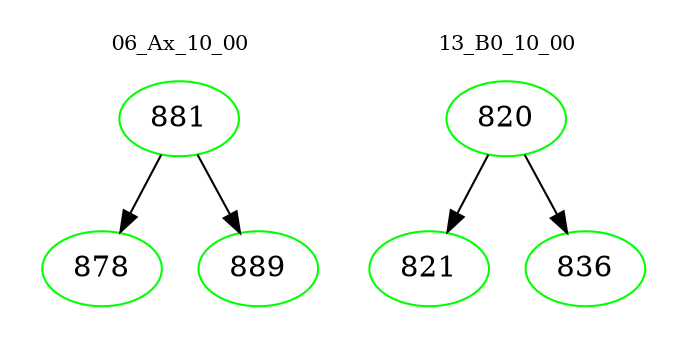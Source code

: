 digraph{
subgraph cluster_0 {
color = white
label = "06_Ax_10_00";
fontsize=10;
T0_881 [label="881", color="green"]
T0_881 -> T0_878 [color="black"]
T0_878 [label="878", color="green"]
T0_881 -> T0_889 [color="black"]
T0_889 [label="889", color="green"]
}
subgraph cluster_1 {
color = white
label = "13_B0_10_00";
fontsize=10;
T1_820 [label="820", color="green"]
T1_820 -> T1_821 [color="black"]
T1_821 [label="821", color="green"]
T1_820 -> T1_836 [color="black"]
T1_836 [label="836", color="green"]
}
}
